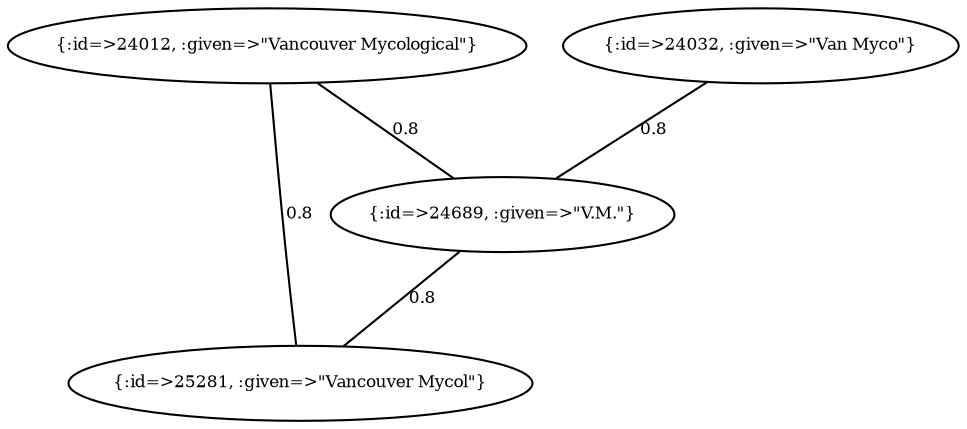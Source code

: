 graph Collector__WeightedGraph {
    "{:id=>24012, :given=>\"Vancouver Mycological\"}" [
        fontsize = 8,
        label = "{:id=>24012, :given=>\"Vancouver Mycological\"}"
    ]

    "{:id=>24032, :given=>\"Van Myco\"}" [
        fontsize = 8,
        label = "{:id=>24032, :given=>\"Van Myco\"}"
    ]

    "{:id=>24689, :given=>\"V.M.\"}" [
        fontsize = 8,
        label = "{:id=>24689, :given=>\"V.M.\"}"
    ]

    "{:id=>25281, :given=>\"Vancouver Mycol\"}" [
        fontsize = 8,
        label = "{:id=>25281, :given=>\"Vancouver Mycol\"}"
    ]

    "{:id=>24012, :given=>\"Vancouver Mycological\"}" -- "{:id=>24689, :given=>\"V.M.\"}" [
        fontsize = 8,
        label = 0.8
    ]

    "{:id=>24012, :given=>\"Vancouver Mycological\"}" -- "{:id=>25281, :given=>\"Vancouver Mycol\"}" [
        fontsize = 8,
        label = 0.8
    ]

    "{:id=>24032, :given=>\"Van Myco\"}" -- "{:id=>24689, :given=>\"V.M.\"}" [
        fontsize = 8,
        label = 0.8
    ]

    "{:id=>24689, :given=>\"V.M.\"}" -- "{:id=>25281, :given=>\"Vancouver Mycol\"}" [
        fontsize = 8,
        label = 0.8
    ]
}
